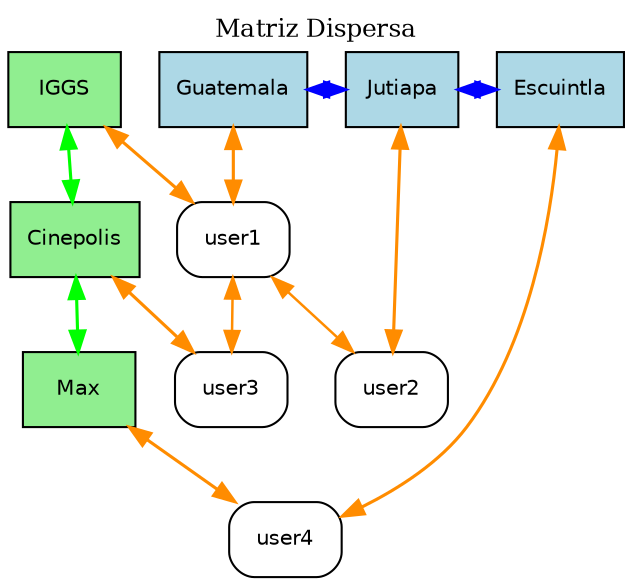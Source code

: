 digraph MatrizDispersa {
rankdir=TB;
graph[fontsize=12, labelloc=t, label="Matriz Dispersa", fontcolor=black];
node[shape=box, style=filled, fontname="Helvetica", fontsize=10];
edge[penwidth=1.2, color=gray];
{ rank=same; H_Guatemala[label="Guatemala", fillcolor=lightblue, fontcolor=black]; H_Jutiapa[label="Jutiapa", fillcolor=lightblue, fontcolor=black]; H_Escuintla[label="Escuintla", fillcolor=lightblue, fontcolor=black]; }
V_IGGS[label="IGGS", fillcolor=lightgreen, fontcolor=black];
V_Cinepolis[label="Cinepolis", fillcolor=lightgreen, fontcolor=black];
V_Max[label="Max", fillcolor=lightgreen, fontcolor=black];
N_user1[label="user1", fillcolor=white, fontcolor=black, style="rounded,filled"];
N_user3[label="user3", fillcolor=white, fontcolor=black, style="rounded,filled"];
N_user2[label="user2", fillcolor=white, fontcolor=black, style="rounded,filled"];
N_user4[label="user4", fillcolor=white, fontcolor=black, style="rounded,filled"];
H_Guatemala -> H_Jutiapa [dir=both, color=blue, penwidth=1.5];
H_Guatemala -> N_user1 [dir=both, color=darkorange, penwidth=1.5];
N_user1 -> N_user3 [dir=both, color=darkorange, penwidth=1.2];
H_Jutiapa -> H_Escuintla [dir=both, color=blue, penwidth=1.5];
H_Jutiapa -> N_user2 [dir=both, color=darkorange, penwidth=1.5];
H_Escuintla -> N_user4 [dir=both, color=darkorange, penwidth=1.5];
V_IGGS -> V_Cinepolis [dir=both, color=green, penwidth=1.5];
V_IGGS -> N_user1 [dir=both, color=darkorange, penwidth=1.5];
N_user1 -> N_user2 [dir=both, color=darkorange, penwidth=1.2];
V_Cinepolis -> V_Max [dir=both, color=green, penwidth=1.5];
V_Cinepolis -> N_user3 [dir=both, color=darkorange, penwidth=1.5];
V_Max -> N_user4 [dir=both, color=darkorange, penwidth=1.5];
}
